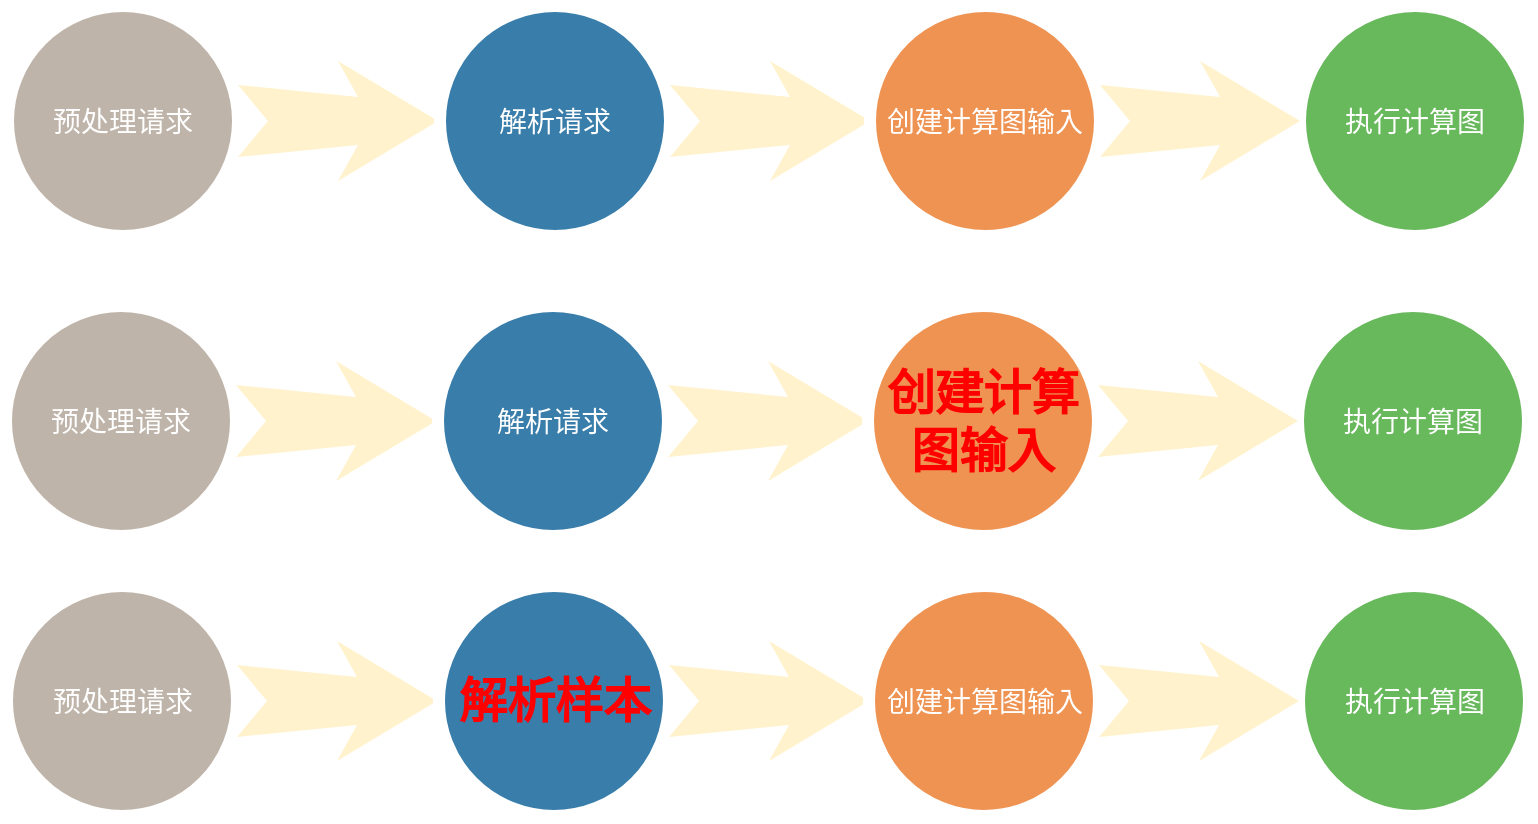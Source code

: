 <mxfile version="16.2.7" type="github">
  <diagram name="Page-1" id="12e1b939-464a-85fe-373e-61e167be1490">
    <mxGraphModel dx="1128" dy="576" grid="1" gridSize="10" guides="1" tooltips="1" connect="1" arrows="1" fold="1" page="1" pageScale="1.5" pageWidth="1169" pageHeight="826" background="none" math="0" shadow="0">
      <root>
        <mxCell id="0" />
        <mxCell id="1" parent="0" />
        <mxCell id="60da8b9f42644d3a-8" value="预处理请求" style="ellipse;whiteSpace=wrap;html=1;rounded=0;shadow=0;strokeWidth=6;fontSize=14;align=center;fillColor=#BFB4A9;strokeColor=#FFFFFF;fontColor=#FFFFFF;" parent="1" vertex="1">
          <mxGeometry x="120" y="180" width="115" height="115" as="geometry" />
        </mxCell>
        <mxCell id="60da8b9f42644d3a-9" value="" style="html=1;shadow=0;dashed=0;align=center;verticalAlign=middle;shape=mxgraph.arrows2.stylisedArrow;dy=0.6;dx=40;notch=15;feather=0.4;rounded=0;strokeWidth=1;fontSize=27;strokeColor=none;fillColor=#fff2cc;" parent="1" vertex="1">
          <mxGeometry x="235" y="207.5" width="100" height="60" as="geometry" />
        </mxCell>
        <mxCell id="60da8b9f42644d3a-22" value="解析请求" style="ellipse;whiteSpace=wrap;html=1;rounded=0;shadow=0;strokeWidth=6;fontSize=14;align=center;fillColor=#397DAA;strokeColor=#FFFFFF;fontColor=#FFFFFF;" parent="1" vertex="1">
          <mxGeometry x="336" y="180" width="115" height="115" as="geometry" />
        </mxCell>
        <mxCell id="60da8b9f42644d3a-23" value="" style="html=1;shadow=0;dashed=0;align=center;verticalAlign=middle;shape=mxgraph.arrows2.stylisedArrow;dy=0.6;dx=40;notch=15;feather=0.4;rounded=0;strokeWidth=1;fontSize=27;strokeColor=none;fillColor=#fff2cc;" parent="1" vertex="1">
          <mxGeometry x="451" y="207.5" width="100" height="60" as="geometry" />
        </mxCell>
        <mxCell id="60da8b9f42644d3a-29" value="&lt;font color=&quot;#ff0000&quot; style=&quot;font-size: 24px&quot;&gt;&lt;b&gt;创建计算图输入&lt;/b&gt;&lt;/font&gt;" style="ellipse;whiteSpace=wrap;html=1;rounded=0;shadow=0;strokeWidth=6;fontSize=14;align=center;fillColor=#EF9353;strokeColor=#FFFFFF;fontColor=#FFFFFF;" parent="1" vertex="1">
          <mxGeometry x="551" y="180" width="115" height="115" as="geometry" />
        </mxCell>
        <mxCell id="60da8b9f42644d3a-36" value="执行计算图" style="ellipse;whiteSpace=wrap;html=1;rounded=0;shadow=0;strokeWidth=6;fontSize=14;align=center;fillColor=#68B85C;strokeColor=#FFFFFF;fontColor=#FFFFFF;" parent="1" vertex="1">
          <mxGeometry x="766" y="180" width="115" height="115" as="geometry" />
        </mxCell>
        <mxCell id="ZyQBP8sHawTWPpkj5fOg-1" value="" style="html=1;shadow=0;dashed=0;align=center;verticalAlign=middle;shape=mxgraph.arrows2.stylisedArrow;dy=0.6;dx=40;notch=15;feather=0.4;rounded=0;strokeWidth=1;fontSize=27;strokeColor=none;fillColor=#fff2cc;" parent="1" vertex="1">
          <mxGeometry x="666" y="207.5" width="100" height="60" as="geometry" />
        </mxCell>
        <mxCell id="pqX9J0ycV_m9yztGuwR1-1" value="预处理请求" style="ellipse;whiteSpace=wrap;html=1;rounded=0;shadow=0;strokeWidth=6;fontSize=14;align=center;fillColor=#BFB4A9;strokeColor=#FFFFFF;fontColor=#FFFFFF;" parent="1" vertex="1">
          <mxGeometry x="120.5" y="320" width="115" height="115" as="geometry" />
        </mxCell>
        <mxCell id="pqX9J0ycV_m9yztGuwR1-2" value="" style="html=1;shadow=0;dashed=0;align=center;verticalAlign=middle;shape=mxgraph.arrows2.stylisedArrow;dy=0.6;dx=40;notch=15;feather=0.4;rounded=0;strokeWidth=1;fontSize=27;strokeColor=none;fillColor=#fff2cc;" parent="1" vertex="1">
          <mxGeometry x="235.5" y="347.5" width="100" height="60" as="geometry" />
        </mxCell>
        <mxCell id="pqX9J0ycV_m9yztGuwR1-3" value="&lt;b&gt;&lt;font color=&quot;#ff0000&quot; style=&quot;font-size: 24px&quot;&gt;解析样本&lt;/font&gt;&lt;/b&gt;" style="ellipse;whiteSpace=wrap;html=1;rounded=0;shadow=0;strokeWidth=6;fontSize=14;align=center;fillColor=#397DAA;strokeColor=#FFFFFF;fontColor=#FFFFFF;" parent="1" vertex="1">
          <mxGeometry x="336.5" y="320" width="115" height="115" as="geometry" />
        </mxCell>
        <mxCell id="pqX9J0ycV_m9yztGuwR1-4" value="" style="html=1;shadow=0;dashed=0;align=center;verticalAlign=middle;shape=mxgraph.arrows2.stylisedArrow;dy=0.6;dx=40;notch=15;feather=0.4;rounded=0;strokeWidth=1;fontSize=27;strokeColor=none;fillColor=#fff2cc;" parent="1" vertex="1">
          <mxGeometry x="451.5" y="347.5" width="100" height="60" as="geometry" />
        </mxCell>
        <mxCell id="pqX9J0ycV_m9yztGuwR1-5" value="创建计算图输入" style="ellipse;whiteSpace=wrap;html=1;rounded=0;shadow=0;strokeWidth=6;fontSize=14;align=center;fillColor=#EF9353;strokeColor=#FFFFFF;fontColor=#FFFFFF;" parent="1" vertex="1">
          <mxGeometry x="551.5" y="320" width="115" height="115" as="geometry" />
        </mxCell>
        <mxCell id="pqX9J0ycV_m9yztGuwR1-6" value="执行计算图" style="ellipse;whiteSpace=wrap;html=1;rounded=0;shadow=0;strokeWidth=6;fontSize=14;align=center;fillColor=#68B85C;strokeColor=#FFFFFF;fontColor=#FFFFFF;" parent="1" vertex="1">
          <mxGeometry x="766.5" y="320" width="115" height="115" as="geometry" />
        </mxCell>
        <mxCell id="pqX9J0ycV_m9yztGuwR1-7" value="" style="html=1;shadow=0;dashed=0;align=center;verticalAlign=middle;shape=mxgraph.arrows2.stylisedArrow;dy=0.6;dx=40;notch=15;feather=0.4;rounded=0;strokeWidth=1;fontSize=27;strokeColor=none;fillColor=#fff2cc;" parent="1" vertex="1">
          <mxGeometry x="666.5" y="347.5" width="100" height="60" as="geometry" />
        </mxCell>
        <mxCell id="n91TCRCwD97skyVf3psi-1" value="预处理请求" style="ellipse;whiteSpace=wrap;html=1;rounded=0;shadow=0;strokeWidth=6;fontSize=14;align=center;fillColor=#BFB4A9;strokeColor=#FFFFFF;fontColor=#FFFFFF;" vertex="1" parent="1">
          <mxGeometry x="121" y="30" width="115" height="115" as="geometry" />
        </mxCell>
        <mxCell id="n91TCRCwD97skyVf3psi-2" value="" style="html=1;shadow=0;dashed=0;align=center;verticalAlign=middle;shape=mxgraph.arrows2.stylisedArrow;dy=0.6;dx=40;notch=15;feather=0.4;rounded=0;strokeWidth=1;fontSize=27;strokeColor=none;fillColor=#fff2cc;" vertex="1" parent="1">
          <mxGeometry x="236" y="57.5" width="100" height="60" as="geometry" />
        </mxCell>
        <mxCell id="n91TCRCwD97skyVf3psi-3" value="解析请求" style="ellipse;whiteSpace=wrap;html=1;rounded=0;shadow=0;strokeWidth=6;fontSize=14;align=center;fillColor=#397DAA;strokeColor=#FFFFFF;fontColor=#FFFFFF;" vertex="1" parent="1">
          <mxGeometry x="337" y="30" width="115" height="115" as="geometry" />
        </mxCell>
        <mxCell id="n91TCRCwD97skyVf3psi-4" value="" style="html=1;shadow=0;dashed=0;align=center;verticalAlign=middle;shape=mxgraph.arrows2.stylisedArrow;dy=0.6;dx=40;notch=15;feather=0.4;rounded=0;strokeWidth=1;fontSize=27;strokeColor=none;fillColor=#fff2cc;" vertex="1" parent="1">
          <mxGeometry x="452" y="57.5" width="100" height="60" as="geometry" />
        </mxCell>
        <mxCell id="n91TCRCwD97skyVf3psi-5" value="创建计算图输入" style="ellipse;whiteSpace=wrap;html=1;rounded=0;shadow=0;strokeWidth=6;fontSize=14;align=center;fillColor=#EF9353;strokeColor=#FFFFFF;fontColor=#FFFFFF;" vertex="1" parent="1">
          <mxGeometry x="552" y="30" width="115" height="115" as="geometry" />
        </mxCell>
        <mxCell id="n91TCRCwD97skyVf3psi-6" value="执行计算图" style="ellipse;whiteSpace=wrap;html=1;rounded=0;shadow=0;strokeWidth=6;fontSize=14;align=center;fillColor=#68B85C;strokeColor=#FFFFFF;fontColor=#FFFFFF;" vertex="1" parent="1">
          <mxGeometry x="767" y="30" width="115" height="115" as="geometry" />
        </mxCell>
        <mxCell id="n91TCRCwD97skyVf3psi-7" value="" style="html=1;shadow=0;dashed=0;align=center;verticalAlign=middle;shape=mxgraph.arrows2.stylisedArrow;dy=0.6;dx=40;notch=15;feather=0.4;rounded=0;strokeWidth=1;fontSize=27;strokeColor=none;fillColor=#fff2cc;" vertex="1" parent="1">
          <mxGeometry x="667" y="57.5" width="100" height="60" as="geometry" />
        </mxCell>
      </root>
    </mxGraphModel>
  </diagram>
</mxfile>
